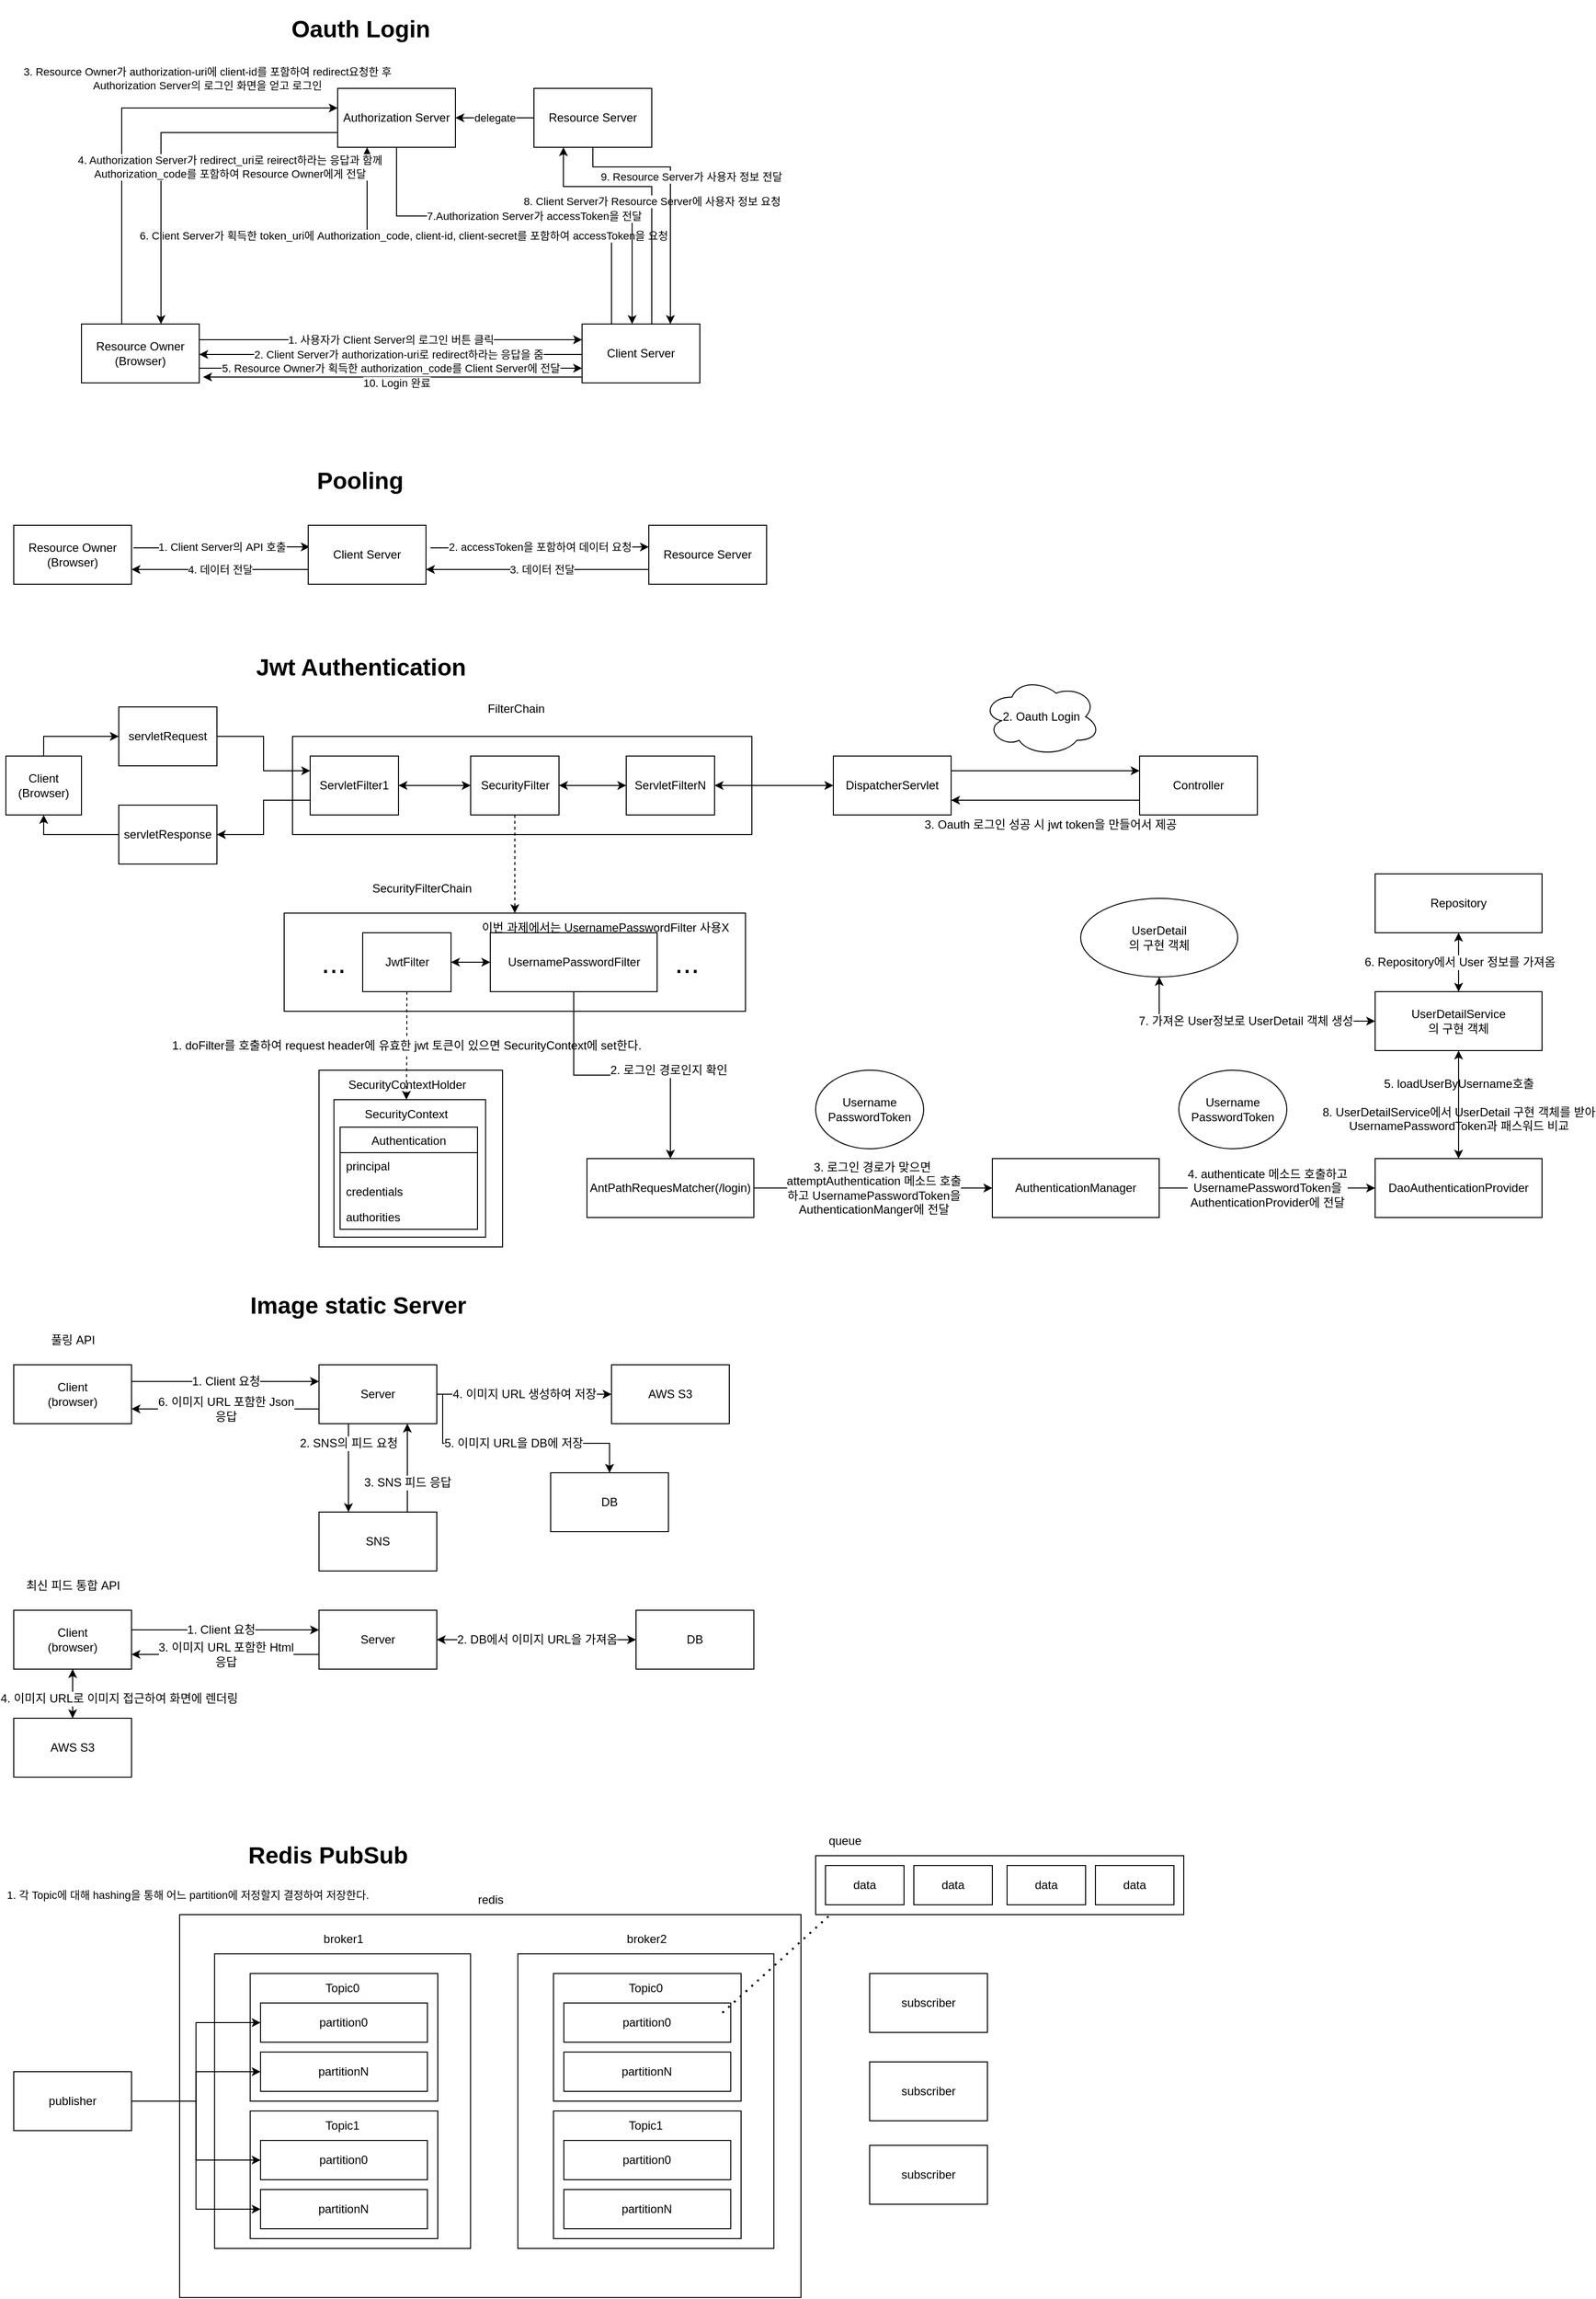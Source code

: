 <mxfile version="18.0.2" type="github">
  <diagram id="0olNeXQWjINQZvu6lN0X" name="Page-1">
    <mxGraphModel dx="2249" dy="794" grid="1" gridSize="10" guides="1" tooltips="1" connect="1" arrows="1" fold="1" page="1" pageScale="1" pageWidth="827" pageHeight="1169" math="0" shadow="0">
      <root>
        <mxCell id="0" />
        <mxCell id="1" parent="0" />
        <mxCell id="wriyt_EVrtWsCPArltfx-31" value="" style="rounded=0;whiteSpace=wrap;html=1;" vertex="1" parent="1">
          <mxGeometry x="-628" y="1970" width="633" height="390" as="geometry" />
        </mxCell>
        <mxCell id="wriyt_EVrtWsCPArltfx-5" value="" style="rounded=0;whiteSpace=wrap;html=1;" vertex="1" parent="1">
          <mxGeometry x="-592.38" y="2010" width="260.75" height="300" as="geometry" />
        </mxCell>
        <mxCell id="ssqs3UzeB_QH6sZrgzqs-131" style="edgeStyle=orthogonalEdgeStyle;rounded=0;orthogonalLoop=1;jettySize=auto;html=1;exitX=0;exitY=0.5;exitDx=0;exitDy=0;fontSize=12;" parent="1" source="ssqs3UzeB_QH6sZrgzqs-128" target="ssqs3UzeB_QH6sZrgzqs-124" edge="1">
          <mxGeometry relative="1" as="geometry" />
        </mxCell>
        <mxCell id="ssqs3UzeB_QH6sZrgzqs-11" value="" style="rounded=0;whiteSpace=wrap;html=1;" parent="1" vertex="1">
          <mxGeometry x="-521.5" y="950" width="470" height="100" as="geometry" />
        </mxCell>
        <mxCell id="ssqs3UzeB_QH6sZrgzqs-62" value="" style="rounded=0;whiteSpace=wrap;html=1;fontSize=12;" parent="1" vertex="1">
          <mxGeometry x="-486" y="1110" width="187" height="180" as="geometry" />
        </mxCell>
        <mxCell id="ssqs3UzeB_QH6sZrgzqs-24" value="" style="rounded=0;whiteSpace=wrap;html=1;" parent="1" vertex="1">
          <mxGeometry x="-513" y="770" width="468" height="100" as="geometry" />
        </mxCell>
        <mxCell id="ssqs3UzeB_QH6sZrgzqs-64" value="1. doFilter를 호출하여 request header에 유효한 jwt 토큰이 있으면 SecurityContext에 set한다." style="edgeStyle=orthogonalEdgeStyle;rounded=0;orthogonalLoop=1;jettySize=auto;html=1;dashed=1;fontSize=12;" parent="1" source="ssqs3UzeB_QH6sZrgzqs-7" target="ssqs3UzeB_QH6sZrgzqs-61" edge="1">
          <mxGeometry relative="1" as="geometry" />
        </mxCell>
        <mxCell id="josuYRWAuAv7qahsjw2j-20" value="2. Client Server가 authorization-uri로 redirect하라는 응답을 줌" style="edgeStyle=orthogonalEdgeStyle;rounded=0;orthogonalLoop=1;jettySize=auto;html=1;exitX=0;exitY=0.5;exitDx=0;exitDy=0;entryX=1;entryY=0.75;entryDx=0;entryDy=0;" parent="1" edge="1">
          <mxGeometry relative="1" as="geometry">
            <mxPoint x="-218" y="366" as="sourcePoint" />
            <mxPoint x="-608" y="381" as="targetPoint" />
            <Array as="points">
              <mxPoint x="-218" y="381" />
            </Array>
          </mxGeometry>
        </mxCell>
        <mxCell id="josuYRWAuAv7qahsjw2j-28" style="edgeStyle=orthogonalEdgeStyle;rounded=0;orthogonalLoop=1;jettySize=auto;html=1;exitX=0.25;exitY=0;exitDx=0;exitDy=0;entryX=0.25;entryY=1;entryDx=0;entryDy=0;" parent="1" source="josuYRWAuAv7qahsjw2j-13" target="josuYRWAuAv7qahsjw2j-21" edge="1">
          <mxGeometry relative="1" as="geometry" />
        </mxCell>
        <mxCell id="josuYRWAuAv7qahsjw2j-31" value="6. Client Server가 획득한 token_uri에 Authorization_code, client-id, client-secret를 포함하여 accessToken을 요청" style="edgeLabel;html=1;align=center;verticalAlign=middle;resizable=0;points=[];" parent="josuYRWAuAv7qahsjw2j-28" vertex="1" connectable="0">
          <mxGeometry x="0.408" relative="1" as="geometry">
            <mxPoint as="offset" />
          </mxGeometry>
        </mxCell>
        <mxCell id="josuYRWAuAv7qahsjw2j-32" value="8. Client Server가 Resource Server에 사용자 정보 요청" style="edgeStyle=orthogonalEdgeStyle;rounded=0;orthogonalLoop=1;jettySize=auto;html=1;exitX=0.75;exitY=0;exitDx=0;exitDy=0;entryX=0.25;entryY=1;entryDx=0;entryDy=0;" parent="1" source="josuYRWAuAv7qahsjw2j-13" target="josuYRWAuAv7qahsjw2j-27" edge="1">
          <mxGeometry relative="1" as="geometry">
            <Array as="points">
              <mxPoint x="-147" y="350" />
              <mxPoint x="-147" y="210" />
              <mxPoint x="-237" y="210" />
            </Array>
          </mxGeometry>
        </mxCell>
        <mxCell id="josuYRWAuAv7qahsjw2j-34" value="10. Login 완료" style="edgeStyle=orthogonalEdgeStyle;rounded=0;orthogonalLoop=1;jettySize=auto;html=1;exitX=0;exitY=1;exitDx=0;exitDy=0;entryX=1.033;entryY=0.9;entryDx=0;entryDy=0;entryPerimeter=0;" parent="1" source="josuYRWAuAv7qahsjw2j-13" target="josuYRWAuAv7qahsjw2j-14" edge="1">
          <mxGeometry x="-0.005" y="6" relative="1" as="geometry">
            <Array as="points">
              <mxPoint x="-218" y="404" />
            </Array>
            <mxPoint as="offset" />
          </mxGeometry>
        </mxCell>
        <mxCell id="josuYRWAuAv7qahsjw2j-13" value="Client Server" style="rounded=0;whiteSpace=wrap;html=1;" parent="1" vertex="1">
          <mxGeometry x="-218" y="350" width="120" height="60" as="geometry" />
        </mxCell>
        <mxCell id="josuYRWAuAv7qahsjw2j-17" value="1. 사용자가 Client Server의 로그인 버튼 클릭" style="edgeStyle=orthogonalEdgeStyle;rounded=0;orthogonalLoop=1;jettySize=auto;html=1;exitX=1;exitY=0.5;exitDx=0;exitDy=0;" parent="1" edge="1">
          <mxGeometry relative="1" as="geometry">
            <mxPoint x="-608" y="366" as="sourcePoint" />
            <mxPoint x="-218" y="366" as="targetPoint" />
          </mxGeometry>
        </mxCell>
        <mxCell id="josuYRWAuAv7qahsjw2j-23" value="3. Resource Owner가 authorization-uri에 client-id를 포함하여 redirect요청한 후&lt;br&gt;Authorization Server의 로그인 화면을 얻고 로그인" style="edgeStyle=orthogonalEdgeStyle;rounded=0;orthogonalLoop=1;jettySize=auto;html=1;exitX=0.5;exitY=0;exitDx=0;exitDy=0;" parent="1" source="josuYRWAuAv7qahsjw2j-14" edge="1">
          <mxGeometry x="0.42" y="30" relative="1" as="geometry">
            <mxPoint x="-467" y="130" as="targetPoint" />
            <Array as="points">
              <mxPoint x="-687" y="350" />
              <mxPoint x="-687" y="130" />
            </Array>
            <mxPoint as="offset" />
          </mxGeometry>
        </mxCell>
        <mxCell id="josuYRWAuAv7qahsjw2j-26" value="5. Resource Owner가 획득한 authorization_code를 Client Server에 전달" style="edgeStyle=orthogonalEdgeStyle;rounded=0;orthogonalLoop=1;jettySize=auto;html=1;exitX=1;exitY=0.75;exitDx=0;exitDy=0;entryX=0;entryY=0.75;entryDx=0;entryDy=0;" parent="1" source="josuYRWAuAv7qahsjw2j-14" target="josuYRWAuAv7qahsjw2j-13" edge="1">
          <mxGeometry relative="1" as="geometry" />
        </mxCell>
        <mxCell id="josuYRWAuAv7qahsjw2j-14" value="Resource Owner&lt;br&gt;(Browser)" style="rounded=0;whiteSpace=wrap;html=1;" parent="1" vertex="1">
          <mxGeometry x="-728" y="350" width="120" height="60" as="geometry" />
        </mxCell>
        <mxCell id="josuYRWAuAv7qahsjw2j-24" value="4. Authorization Server가 redirect_uri로 reirect하라는 응답과 함께&lt;br&gt;Authorization_code를 포함하여 Resource Owner에게 전달" style="edgeStyle=orthogonalEdgeStyle;rounded=0;orthogonalLoop=1;jettySize=auto;html=1;exitX=0;exitY=0.75;exitDx=0;exitDy=0;" parent="1" source="josuYRWAuAv7qahsjw2j-21" target="josuYRWAuAv7qahsjw2j-14" edge="1">
          <mxGeometry x="-0.413" y="35" relative="1" as="geometry">
            <Array as="points">
              <mxPoint x="-647" y="155" />
            </Array>
            <mxPoint as="offset" />
          </mxGeometry>
        </mxCell>
        <mxCell id="josuYRWAuAv7qahsjw2j-30" value="7.Authorization Server가 accessToken을 전달" style="edgeStyle=orthogonalEdgeStyle;rounded=0;orthogonalLoop=1;jettySize=auto;html=1;exitX=0.5;exitY=1;exitDx=0;exitDy=0;" parent="1" source="josuYRWAuAv7qahsjw2j-21" target="josuYRWAuAv7qahsjw2j-13" edge="1">
          <mxGeometry relative="1" as="geometry">
            <Array as="points">
              <mxPoint x="-407" y="240" />
              <mxPoint x="-167" y="240" />
            </Array>
          </mxGeometry>
        </mxCell>
        <mxCell id="josuYRWAuAv7qahsjw2j-21" value="Authorization Server" style="rounded=0;whiteSpace=wrap;html=1;" parent="1" vertex="1">
          <mxGeometry x="-467" y="110" width="120" height="60" as="geometry" />
        </mxCell>
        <mxCell id="josuYRWAuAv7qahsjw2j-33" value="9. Resource Server가 사용자 정보 전달" style="edgeStyle=orthogonalEdgeStyle;rounded=0;orthogonalLoop=1;jettySize=auto;html=1;exitX=0.5;exitY=1;exitDx=0;exitDy=0;entryX=0.75;entryY=0;entryDx=0;entryDy=0;" parent="1" source="josuYRWAuAv7qahsjw2j-27" target="josuYRWAuAv7qahsjw2j-13" edge="1">
          <mxGeometry x="-0.158" y="21" relative="1" as="geometry">
            <Array as="points">
              <mxPoint x="-207" y="190" />
              <mxPoint x="-128" y="190" />
            </Array>
            <mxPoint as="offset" />
          </mxGeometry>
        </mxCell>
        <mxCell id="ssqs3UzeB_QH6sZrgzqs-1" value="delegate" style="edgeStyle=orthogonalEdgeStyle;rounded=0;orthogonalLoop=1;jettySize=auto;html=1;exitX=0;exitY=0.5;exitDx=0;exitDy=0;entryX=1;entryY=0.5;entryDx=0;entryDy=0;" parent="1" source="josuYRWAuAv7qahsjw2j-27" target="josuYRWAuAv7qahsjw2j-21" edge="1">
          <mxGeometry relative="1" as="geometry" />
        </mxCell>
        <mxCell id="josuYRWAuAv7qahsjw2j-27" value="Resource Server" style="rounded=0;whiteSpace=wrap;html=1;" parent="1" vertex="1">
          <mxGeometry x="-267" y="110" width="120" height="60" as="geometry" />
        </mxCell>
        <mxCell id="josuYRWAuAv7qahsjw2j-35" value="&lt;h1&gt;Oauth Login&lt;/h1&gt;" style="text;html=1;strokeColor=none;fillColor=none;spacing=5;spacingTop=-20;whiteSpace=wrap;overflow=hidden;rounded=0;" parent="1" vertex="1">
          <mxGeometry x="-519" y="30" width="151" height="40" as="geometry" />
        </mxCell>
        <mxCell id="josuYRWAuAv7qahsjw2j-39" value="1. Client Server의 API 호출" style="edgeStyle=orthogonalEdgeStyle;rounded=0;orthogonalLoop=1;jettySize=auto;html=1;exitX=1.017;exitY=0.383;exitDx=0;exitDy=0;exitPerimeter=0;entryX=0.013;entryY=0.367;entryDx=0;entryDy=0;entryPerimeter=0;" parent="1" source="josuYRWAuAv7qahsjw2j-36" target="josuYRWAuAv7qahsjw2j-37" edge="1">
          <mxGeometry relative="1" as="geometry">
            <mxPoint x="-677.5" y="578" as="sourcePoint" />
            <mxPoint x="-503.5" y="578" as="targetPoint" />
          </mxGeometry>
        </mxCell>
        <mxCell id="josuYRWAuAv7qahsjw2j-36" value="Resource Owner&lt;br&gt;(Browser)" style="rounded=0;whiteSpace=wrap;html=1;" parent="1" vertex="1">
          <mxGeometry x="-797" y="555" width="120" height="60" as="geometry" />
        </mxCell>
        <mxCell id="josuYRWAuAv7qahsjw2j-40" value="2. accessToken을 포함하여 데이터 요청" style="edgeStyle=orthogonalEdgeStyle;rounded=0;orthogonalLoop=1;jettySize=auto;html=1;exitX=1.038;exitY=0.383;exitDx=0;exitDy=0;exitPerimeter=0;" parent="1" source="josuYRWAuAv7qahsjw2j-37" edge="1">
          <mxGeometry relative="1" as="geometry">
            <mxPoint x="-443" y="577" as="sourcePoint" />
            <mxPoint x="-150" y="577" as="targetPoint" />
          </mxGeometry>
        </mxCell>
        <mxCell id="josuYRWAuAv7qahsjw2j-44" value="4. 데이터 전달" style="edgeStyle=orthogonalEdgeStyle;rounded=0;orthogonalLoop=1;jettySize=auto;html=1;exitX=0;exitY=0.75;exitDx=0;exitDy=0;entryX=1;entryY=0.75;entryDx=0;entryDy=0;" parent="1" source="josuYRWAuAv7qahsjw2j-37" edge="1">
          <mxGeometry relative="1" as="geometry">
            <mxPoint x="-503" y="600" as="sourcePoint" />
            <mxPoint x="-677" y="600" as="targetPoint" />
          </mxGeometry>
        </mxCell>
        <mxCell id="josuYRWAuAv7qahsjw2j-37" value="Client Server" style="rounded=0;whiteSpace=wrap;html=1;" parent="1" vertex="1">
          <mxGeometry x="-497" y="555" width="120" height="60" as="geometry" />
        </mxCell>
        <mxCell id="josuYRWAuAv7qahsjw2j-43" value="3. 데이터 전달" style="edgeStyle=orthogonalEdgeStyle;rounded=0;orthogonalLoop=1;jettySize=auto;html=1;exitX=0;exitY=0.75;exitDx=0;exitDy=0;entryX=1;entryY=0.75;entryDx=0;entryDy=0;" parent="1" target="josuYRWAuAv7qahsjw2j-37" edge="1">
          <mxGeometry relative="1" as="geometry">
            <mxPoint x="-150" y="592" as="sourcePoint" />
            <mxPoint x="-443" y="592" as="targetPoint" />
            <Array as="points">
              <mxPoint x="-150" y="600" />
            </Array>
          </mxGeometry>
        </mxCell>
        <mxCell id="josuYRWAuAv7qahsjw2j-38" value="Resource Server" style="rounded=0;whiteSpace=wrap;html=1;" parent="1" vertex="1">
          <mxGeometry x="-150" y="555" width="120" height="60" as="geometry" />
        </mxCell>
        <mxCell id="josuYRWAuAv7qahsjw2j-41" value="&lt;h1&gt;Pooling&lt;/h1&gt;" style="text;html=1;strokeColor=none;fillColor=none;spacing=5;spacingTop=-20;whiteSpace=wrap;overflow=hidden;rounded=0;" parent="1" vertex="1">
          <mxGeometry x="-493" y="490" width="99" height="40" as="geometry" />
        </mxCell>
        <mxCell id="ssqs3UzeB_QH6sZrgzqs-32" style="edgeStyle=orthogonalEdgeStyle;rounded=0;orthogonalLoop=1;jettySize=auto;html=1;exitX=1;exitY=0.5;exitDx=0;exitDy=0;fontSize=12;entryX=0;entryY=0.25;entryDx=0;entryDy=0;" parent="1" source="ssqs3UzeB_QH6sZrgzqs-6" target="ssqs3UzeB_QH6sZrgzqs-27" edge="1">
          <mxGeometry relative="1" as="geometry" />
        </mxCell>
        <mxCell id="ssqs3UzeB_QH6sZrgzqs-6" value="servletRequest" style="rounded=0;whiteSpace=wrap;html=1;" parent="1" vertex="1">
          <mxGeometry x="-690" y="740" width="100" height="60" as="geometry" />
        </mxCell>
        <mxCell id="ssqs3UzeB_QH6sZrgzqs-10" style="edgeStyle=orthogonalEdgeStyle;rounded=0;orthogonalLoop=1;jettySize=auto;html=1;exitX=1;exitY=0.5;exitDx=0;exitDy=0;" parent="1" source="ssqs3UzeB_QH6sZrgzqs-7" edge="1">
          <mxGeometry relative="1" as="geometry">
            <mxPoint x="-311.5" y="1000" as="targetPoint" />
          </mxGeometry>
        </mxCell>
        <mxCell id="ssqs3UzeB_QH6sZrgzqs-7" value="JwtFilter" style="rounded=0;whiteSpace=wrap;html=1;" parent="1" vertex="1">
          <mxGeometry x="-441.5" y="970" width="90" height="60" as="geometry" />
        </mxCell>
        <mxCell id="ssqs3UzeB_QH6sZrgzqs-8" value="&lt;h1&gt;Jwt Authentication&lt;/h1&gt;" style="text;html=1;strokeColor=none;fillColor=none;spacing=5;spacingTop=-20;whiteSpace=wrap;overflow=hidden;rounded=0;" parent="1" vertex="1">
          <mxGeometry x="-555.25" y="680" width="223.5" height="40" as="geometry" />
        </mxCell>
        <mxCell id="ssqs3UzeB_QH6sZrgzqs-21" style="edgeStyle=orthogonalEdgeStyle;rounded=0;orthogonalLoop=1;jettySize=auto;html=1;exitX=0;exitY=0.5;exitDx=0;exitDy=0;entryX=1;entryY=0.5;entryDx=0;entryDy=0;fontSize=30;" parent="1" source="ssqs3UzeB_QH6sZrgzqs-9" target="ssqs3UzeB_QH6sZrgzqs-7" edge="1">
          <mxGeometry relative="1" as="geometry" />
        </mxCell>
        <mxCell id="ssqs3UzeB_QH6sZrgzqs-83" value="2. 로그인 경로인지 확인" style="edgeStyle=orthogonalEdgeStyle;rounded=0;orthogonalLoop=1;jettySize=auto;html=1;exitX=0.5;exitY=1;exitDx=0;exitDy=0;entryX=0.5;entryY=0;entryDx=0;entryDy=0;fontSize=12;" parent="1" source="ssqs3UzeB_QH6sZrgzqs-9" target="ssqs3UzeB_QH6sZrgzqs-82" edge="1">
          <mxGeometry x="0.352" y="5" relative="1" as="geometry">
            <mxPoint as="offset" />
          </mxGeometry>
        </mxCell>
        <mxCell id="ssqs3UzeB_QH6sZrgzqs-9" value="UsernamePasswordFilter" style="rounded=0;whiteSpace=wrap;html=1;" parent="1" vertex="1">
          <mxGeometry x="-311.5" y="970" width="170" height="60" as="geometry" />
        </mxCell>
        <mxCell id="ssqs3UzeB_QH6sZrgzqs-12" value="SecurityFilterChain" style="text;html=1;strokeColor=none;fillColor=none;align=center;verticalAlign=middle;whiteSpace=wrap;rounded=0;" parent="1" vertex="1">
          <mxGeometry x="-411.5" y="910" width="60" height="30" as="geometry" />
        </mxCell>
        <mxCell id="ssqs3UzeB_QH6sZrgzqs-13" value="&lt;font style=&quot;font-size: 30px;&quot;&gt;...&lt;/font&gt;" style="text;html=1;strokeColor=none;fillColor=none;align=center;verticalAlign=middle;whiteSpace=wrap;rounded=0;fontSize=30;" parent="1" vertex="1">
          <mxGeometry x="-141.5" y="985" width="60" height="30" as="geometry" />
        </mxCell>
        <mxCell id="ssqs3UzeB_QH6sZrgzqs-15" value="&lt;font style=&quot;font-size: 30px;&quot;&gt;...&lt;/font&gt;" style="text;html=1;strokeColor=none;fillColor=none;align=center;verticalAlign=middle;whiteSpace=wrap;rounded=0;fontSize=30;" parent="1" vertex="1">
          <mxGeometry x="-501.5" y="985" width="60" height="30" as="geometry" />
        </mxCell>
        <mxCell id="ssqs3UzeB_QH6sZrgzqs-23" value="&lt;span style=&quot;font-size: 12px;&quot;&gt;FilterChain&lt;/span&gt;" style="text;html=1;strokeColor=none;fillColor=none;align=center;verticalAlign=middle;whiteSpace=wrap;rounded=0;fontSize=30;" parent="1" vertex="1">
          <mxGeometry x="-315" y="720" width="60" height="30" as="geometry" />
        </mxCell>
        <mxCell id="ssqs3UzeB_QH6sZrgzqs-34" style="edgeStyle=orthogonalEdgeStyle;rounded=0;orthogonalLoop=1;jettySize=auto;html=1;exitX=1;exitY=0.5;exitDx=0;exitDy=0;entryX=0;entryY=0.5;entryDx=0;entryDy=0;fontSize=12;" parent="1" source="ssqs3UzeB_QH6sZrgzqs-27" target="ssqs3UzeB_QH6sZrgzqs-28" edge="1">
          <mxGeometry relative="1" as="geometry" />
        </mxCell>
        <mxCell id="ssqs3UzeB_QH6sZrgzqs-74" style="edgeStyle=orthogonalEdgeStyle;rounded=0;orthogonalLoop=1;jettySize=auto;html=1;exitX=0;exitY=0.75;exitDx=0;exitDy=0;fontSize=12;" parent="1" source="ssqs3UzeB_QH6sZrgzqs-27" target="ssqs3UzeB_QH6sZrgzqs-73" edge="1">
          <mxGeometry relative="1" as="geometry" />
        </mxCell>
        <mxCell id="ssqs3UzeB_QH6sZrgzqs-27" value="ServletFilter1" style="rounded=0;whiteSpace=wrap;html=1;" parent="1" vertex="1">
          <mxGeometry x="-495" y="790" width="90" height="60" as="geometry" />
        </mxCell>
        <mxCell id="ssqs3UzeB_QH6sZrgzqs-35" style="edgeStyle=orthogonalEdgeStyle;rounded=0;orthogonalLoop=1;jettySize=auto;html=1;exitX=0;exitY=0.5;exitDx=0;exitDy=0;entryX=1;entryY=0.5;entryDx=0;entryDy=0;fontSize=12;" parent="1" source="ssqs3UzeB_QH6sZrgzqs-28" target="ssqs3UzeB_QH6sZrgzqs-27" edge="1">
          <mxGeometry relative="1" as="geometry" />
        </mxCell>
        <mxCell id="ssqs3UzeB_QH6sZrgzqs-36" style="edgeStyle=orthogonalEdgeStyle;rounded=0;orthogonalLoop=1;jettySize=auto;html=1;exitX=1;exitY=0.5;exitDx=0;exitDy=0;fontSize=12;" parent="1" source="ssqs3UzeB_QH6sZrgzqs-28" target="ssqs3UzeB_QH6sZrgzqs-29" edge="1">
          <mxGeometry relative="1" as="geometry" />
        </mxCell>
        <mxCell id="ssqs3UzeB_QH6sZrgzqs-42" style="edgeStyle=orthogonalEdgeStyle;rounded=0;orthogonalLoop=1;jettySize=auto;html=1;exitX=0.5;exitY=1;exitDx=0;exitDy=0;fontSize=12;dashed=1;" parent="1" source="ssqs3UzeB_QH6sZrgzqs-28" target="ssqs3UzeB_QH6sZrgzqs-11" edge="1">
          <mxGeometry relative="1" as="geometry" />
        </mxCell>
        <mxCell id="ssqs3UzeB_QH6sZrgzqs-28" value="SecurityFilter" style="rounded=0;whiteSpace=wrap;html=1;" parent="1" vertex="1">
          <mxGeometry x="-331.5" y="790" width="90" height="60" as="geometry" />
        </mxCell>
        <mxCell id="ssqs3UzeB_QH6sZrgzqs-37" style="edgeStyle=orthogonalEdgeStyle;rounded=0;orthogonalLoop=1;jettySize=auto;html=1;exitX=0;exitY=0.5;exitDx=0;exitDy=0;entryX=1;entryY=0.5;entryDx=0;entryDy=0;fontSize=12;" parent="1" source="ssqs3UzeB_QH6sZrgzqs-29" target="ssqs3UzeB_QH6sZrgzqs-28" edge="1">
          <mxGeometry relative="1" as="geometry" />
        </mxCell>
        <mxCell id="ssqs3UzeB_QH6sZrgzqs-47" style="edgeStyle=orthogonalEdgeStyle;rounded=0;orthogonalLoop=1;jettySize=auto;html=1;exitX=1;exitY=0.5;exitDx=0;exitDy=0;entryX=0;entryY=0.5;entryDx=0;entryDy=0;fontSize=12;" parent="1" source="ssqs3UzeB_QH6sZrgzqs-29" target="ssqs3UzeB_QH6sZrgzqs-44" edge="1">
          <mxGeometry relative="1" as="geometry" />
        </mxCell>
        <mxCell id="ssqs3UzeB_QH6sZrgzqs-29" value="ServletFilterN" style="rounded=0;whiteSpace=wrap;html=1;" parent="1" vertex="1">
          <mxGeometry x="-173" y="790" width="90" height="60" as="geometry" />
        </mxCell>
        <mxCell id="ssqs3UzeB_QH6sZrgzqs-48" style="edgeStyle=orthogonalEdgeStyle;rounded=0;orthogonalLoop=1;jettySize=auto;html=1;exitX=0;exitY=0.5;exitDx=0;exitDy=0;entryX=1;entryY=0.5;entryDx=0;entryDy=0;fontSize=12;" parent="1" source="ssqs3UzeB_QH6sZrgzqs-44" target="ssqs3UzeB_QH6sZrgzqs-29" edge="1">
          <mxGeometry relative="1" as="geometry" />
        </mxCell>
        <mxCell id="ssqs3UzeB_QH6sZrgzqs-65" style="edgeStyle=orthogonalEdgeStyle;rounded=0;orthogonalLoop=1;jettySize=auto;html=1;exitX=1;exitY=0.5;exitDx=0;exitDy=0;entryX=1;entryY=0.5;entryDx=0;entryDy=0;dashed=1;fontSize=12;" parent="1" source="ssqs3UzeB_QH6sZrgzqs-44" target="ssqs3UzeB_QH6sZrgzqs-44" edge="1">
          <mxGeometry relative="1" as="geometry" />
        </mxCell>
        <mxCell id="ssqs3UzeB_QH6sZrgzqs-69" style="edgeStyle=orthogonalEdgeStyle;rounded=0;orthogonalLoop=1;jettySize=auto;html=1;exitX=1;exitY=0.25;exitDx=0;exitDy=0;entryX=0;entryY=0.25;entryDx=0;entryDy=0;fontSize=12;" parent="1" source="ssqs3UzeB_QH6sZrgzqs-44" target="ssqs3UzeB_QH6sZrgzqs-49" edge="1">
          <mxGeometry relative="1" as="geometry" />
        </mxCell>
        <mxCell id="ssqs3UzeB_QH6sZrgzqs-44" value="DispatcherServlet" style="rounded=0;whiteSpace=wrap;html=1;fontSize=12;" parent="1" vertex="1">
          <mxGeometry x="38" y="790" width="120" height="60" as="geometry" />
        </mxCell>
        <mxCell id="ssqs3UzeB_QH6sZrgzqs-70" value="3. Oauth 로그인 성공 시 jwt token을 만들어서 제공" style="edgeStyle=orthogonalEdgeStyle;rounded=0;orthogonalLoop=1;jettySize=auto;html=1;exitX=0;exitY=0.75;exitDx=0;exitDy=0;entryX=1;entryY=0.75;entryDx=0;entryDy=0;fontSize=12;" parent="1" source="ssqs3UzeB_QH6sZrgzqs-49" target="ssqs3UzeB_QH6sZrgzqs-44" edge="1">
          <mxGeometry x="-0.05" y="25" relative="1" as="geometry">
            <mxPoint as="offset" />
          </mxGeometry>
        </mxCell>
        <mxCell id="ssqs3UzeB_QH6sZrgzqs-49" value="Controller" style="rounded=0;whiteSpace=wrap;html=1;fontSize=12;" parent="1" vertex="1">
          <mxGeometry x="350" y="790" width="120" height="60" as="geometry" />
        </mxCell>
        <mxCell id="ssqs3UzeB_QH6sZrgzqs-50" value="" style="rounded=0;whiteSpace=wrap;html=1;fontSize=12;" parent="1" vertex="1">
          <mxGeometry x="-470.75" y="1140" width="154.5" height="140" as="geometry" />
        </mxCell>
        <mxCell id="ssqs3UzeB_QH6sZrgzqs-56" value="Authentication" style="swimlane;fontStyle=0;childLayout=stackLayout;horizontal=1;startSize=26;fillColor=none;horizontalStack=0;resizeParent=1;resizeParentMax=0;resizeLast=0;collapsible=1;marginBottom=0;fontSize=12;" parent="1" vertex="1">
          <mxGeometry x="-464.5" y="1168" width="140" height="104" as="geometry" />
        </mxCell>
        <mxCell id="ssqs3UzeB_QH6sZrgzqs-57" value="principal" style="text;strokeColor=none;fillColor=none;align=left;verticalAlign=top;spacingLeft=4;spacingRight=4;overflow=hidden;rotatable=0;points=[[0,0.5],[1,0.5]];portConstraint=eastwest;fontSize=12;" parent="ssqs3UzeB_QH6sZrgzqs-56" vertex="1">
          <mxGeometry y="26" width="140" height="26" as="geometry" />
        </mxCell>
        <mxCell id="ssqs3UzeB_QH6sZrgzqs-58" value="credentials" style="text;strokeColor=none;fillColor=none;align=left;verticalAlign=top;spacingLeft=4;spacingRight=4;overflow=hidden;rotatable=0;points=[[0,0.5],[1,0.5]];portConstraint=eastwest;fontSize=12;" parent="ssqs3UzeB_QH6sZrgzqs-56" vertex="1">
          <mxGeometry y="52" width="140" height="26" as="geometry" />
        </mxCell>
        <mxCell id="ssqs3UzeB_QH6sZrgzqs-59" value="authorities" style="text;strokeColor=none;fillColor=none;align=left;verticalAlign=top;spacingLeft=4;spacingRight=4;overflow=hidden;rotatable=0;points=[[0,0.5],[1,0.5]];portConstraint=eastwest;fontSize=12;" parent="ssqs3UzeB_QH6sZrgzqs-56" vertex="1">
          <mxGeometry y="78" width="140" height="26" as="geometry" />
        </mxCell>
        <mxCell id="ssqs3UzeB_QH6sZrgzqs-61" value="SecurityContext" style="text;html=1;strokeColor=none;fillColor=none;align=center;verticalAlign=middle;whiteSpace=wrap;rounded=0;fontSize=12;" parent="1" vertex="1">
          <mxGeometry x="-427" y="1140" width="60" height="30" as="geometry" />
        </mxCell>
        <mxCell id="ssqs3UzeB_QH6sZrgzqs-63" value="SecurityContextHolder" style="text;html=1;strokeColor=none;fillColor=none;align=center;verticalAlign=middle;whiteSpace=wrap;rounded=0;fontSize=12;" parent="1" vertex="1">
          <mxGeometry x="-426" y="1110" width="60" height="30" as="geometry" />
        </mxCell>
        <mxCell id="ssqs3UzeB_QH6sZrgzqs-75" style="edgeStyle=orthogonalEdgeStyle;rounded=0;orthogonalLoop=1;jettySize=auto;html=1;exitX=0.5;exitY=0;exitDx=0;exitDy=0;entryX=0;entryY=0.5;entryDx=0;entryDy=0;fontSize=12;" parent="1" source="ssqs3UzeB_QH6sZrgzqs-72" target="ssqs3UzeB_QH6sZrgzqs-6" edge="1">
          <mxGeometry relative="1" as="geometry" />
        </mxCell>
        <mxCell id="ssqs3UzeB_QH6sZrgzqs-72" value="Client&lt;br&gt;(Browser)" style="rounded=0;whiteSpace=wrap;html=1;" parent="1" vertex="1">
          <mxGeometry x="-805" y="790" width="77" height="60" as="geometry" />
        </mxCell>
        <mxCell id="ssqs3UzeB_QH6sZrgzqs-76" style="edgeStyle=orthogonalEdgeStyle;rounded=0;orthogonalLoop=1;jettySize=auto;html=1;exitX=0;exitY=0.5;exitDx=0;exitDy=0;entryX=0.5;entryY=1;entryDx=0;entryDy=0;fontSize=12;" parent="1" source="ssqs3UzeB_QH6sZrgzqs-73" target="ssqs3UzeB_QH6sZrgzqs-72" edge="1">
          <mxGeometry relative="1" as="geometry" />
        </mxCell>
        <mxCell id="ssqs3UzeB_QH6sZrgzqs-73" value="servletResponse" style="rounded=0;whiteSpace=wrap;html=1;" parent="1" vertex="1">
          <mxGeometry x="-690" y="840" width="100" height="60" as="geometry" />
        </mxCell>
        <mxCell id="ssqs3UzeB_QH6sZrgzqs-77" value="2. Oauth Login" style="ellipse;shape=cloud;whiteSpace=wrap;html=1;fontSize=12;" parent="1" vertex="1">
          <mxGeometry x="190" y="710" width="120" height="80" as="geometry" />
        </mxCell>
        <mxCell id="ssqs3UzeB_QH6sZrgzqs-86" value="4. authenticate 메소드 호출하고&lt;br&gt;UsernamePasswordToken을&lt;br&gt;AuthenticationProvider에 전달" style="edgeStyle=orthogonalEdgeStyle;rounded=0;orthogonalLoop=1;jettySize=auto;html=1;exitX=1;exitY=0.5;exitDx=0;exitDy=0;fontSize=12;" parent="1" source="ssqs3UzeB_QH6sZrgzqs-78" target="ssqs3UzeB_QH6sZrgzqs-79" edge="1">
          <mxGeometry relative="1" as="geometry" />
        </mxCell>
        <mxCell id="ssqs3UzeB_QH6sZrgzqs-78" value="AuthenticationManager" style="rounded=0;whiteSpace=wrap;html=1;" parent="1" vertex="1">
          <mxGeometry x="200" y="1200" width="170" height="60" as="geometry" />
        </mxCell>
        <mxCell id="ssqs3UzeB_QH6sZrgzqs-89" value="5. loadUserByUsername호출&lt;br&gt;&lt;br&gt;8. UserDetailService에서 UserDetail 구현 객체를 받아&lt;br&gt;UsernamePasswordToken과 패스워드 비교" style="edgeStyle=orthogonalEdgeStyle;rounded=0;orthogonalLoop=1;jettySize=auto;html=1;exitX=0.5;exitY=0;exitDx=0;exitDy=0;fontSize=12;" parent="1" source="ssqs3UzeB_QH6sZrgzqs-79" target="ssqs3UzeB_QH6sZrgzqs-80" edge="1">
          <mxGeometry relative="1" as="geometry" />
        </mxCell>
        <mxCell id="ssqs3UzeB_QH6sZrgzqs-79" value="DaoAuthenticationProvider" style="rounded=0;whiteSpace=wrap;html=1;" parent="1" vertex="1">
          <mxGeometry x="590" y="1200" width="170" height="60" as="geometry" />
        </mxCell>
        <mxCell id="ssqs3UzeB_QH6sZrgzqs-90" style="edgeStyle=orthogonalEdgeStyle;rounded=0;orthogonalLoop=1;jettySize=auto;html=1;exitX=0.5;exitY=0;exitDx=0;exitDy=0;entryX=0.5;entryY=1;entryDx=0;entryDy=0;fontSize=12;" parent="1" source="ssqs3UzeB_QH6sZrgzqs-80" target="ssqs3UzeB_QH6sZrgzqs-81" edge="1">
          <mxGeometry relative="1" as="geometry" />
        </mxCell>
        <mxCell id="ssqs3UzeB_QH6sZrgzqs-100" style="edgeStyle=orthogonalEdgeStyle;rounded=0;orthogonalLoop=1;jettySize=auto;html=1;exitX=0.5;exitY=1;exitDx=0;exitDy=0;fontSize=12;" parent="1" source="ssqs3UzeB_QH6sZrgzqs-80" target="ssqs3UzeB_QH6sZrgzqs-79" edge="1">
          <mxGeometry relative="1" as="geometry" />
        </mxCell>
        <mxCell id="ssqs3UzeB_QH6sZrgzqs-101" style="edgeStyle=orthogonalEdgeStyle;rounded=0;orthogonalLoop=1;jettySize=auto;html=1;exitX=0;exitY=0.5;exitDx=0;exitDy=0;entryX=0.5;entryY=1;entryDx=0;entryDy=0;fontSize=12;" parent="1" source="ssqs3UzeB_QH6sZrgzqs-80" target="ssqs3UzeB_QH6sZrgzqs-99" edge="1">
          <mxGeometry relative="1" as="geometry" />
        </mxCell>
        <mxCell id="ssqs3UzeB_QH6sZrgzqs-80" value="UserDetailService&lt;br&gt;의 구현 객체" style="rounded=0;whiteSpace=wrap;html=1;" parent="1" vertex="1">
          <mxGeometry x="590" y="1030" width="170" height="60" as="geometry" />
        </mxCell>
        <mxCell id="ssqs3UzeB_QH6sZrgzqs-91" value="6. Repository에서 User 정보를 가져옴" style="edgeStyle=orthogonalEdgeStyle;rounded=0;orthogonalLoop=1;jettySize=auto;html=1;exitX=0.5;exitY=1;exitDx=0;exitDy=0;fontSize=12;" parent="1" source="ssqs3UzeB_QH6sZrgzqs-81" edge="1">
          <mxGeometry relative="1" as="geometry">
            <mxPoint x="675" y="1030" as="targetPoint" />
          </mxGeometry>
        </mxCell>
        <mxCell id="ssqs3UzeB_QH6sZrgzqs-81" value="Repository" style="rounded=0;whiteSpace=wrap;html=1;" parent="1" vertex="1">
          <mxGeometry x="590" y="910" width="170" height="60" as="geometry" />
        </mxCell>
        <mxCell id="ssqs3UzeB_QH6sZrgzqs-85" value="3. 로그인 경로가 맞으면&amp;nbsp; &lt;br&gt;attemptAuthentication 메소드 호출&lt;br&gt;하고 UsernamePasswordToken을 &lt;br&gt;AuthenticationManger에 전달" style="edgeStyle=orthogonalEdgeStyle;rounded=0;orthogonalLoop=1;jettySize=auto;html=1;exitX=1;exitY=0.5;exitDx=0;exitDy=0;entryX=0;entryY=0.5;entryDx=0;entryDy=0;fontSize=12;" parent="1" source="ssqs3UzeB_QH6sZrgzqs-82" target="ssqs3UzeB_QH6sZrgzqs-78" edge="1">
          <mxGeometry relative="1" as="geometry" />
        </mxCell>
        <mxCell id="ssqs3UzeB_QH6sZrgzqs-82" value="AntPathRequesMatcher(/login)" style="rounded=0;whiteSpace=wrap;html=1;" parent="1" vertex="1">
          <mxGeometry x="-213" y="1200" width="170" height="60" as="geometry" />
        </mxCell>
        <mxCell id="ssqs3UzeB_QH6sZrgzqs-96" value="Username&lt;br&gt;PasswordToken" style="ellipse;whiteSpace=wrap;html=1;fontSize=12;" parent="1" vertex="1">
          <mxGeometry x="390" y="1110" width="110" height="80" as="geometry" />
        </mxCell>
        <mxCell id="ssqs3UzeB_QH6sZrgzqs-102" value="7. 가져온 User정보로 UserDetail 객체 생성" style="edgeStyle=orthogonalEdgeStyle;rounded=0;orthogonalLoop=1;jettySize=auto;html=1;exitX=0.5;exitY=1;exitDx=0;exitDy=0;entryX=0;entryY=0.5;entryDx=0;entryDy=0;fontSize=12;" parent="1" source="ssqs3UzeB_QH6sZrgzqs-99" target="ssqs3UzeB_QH6sZrgzqs-80" edge="1">
          <mxGeometry relative="1" as="geometry" />
        </mxCell>
        <mxCell id="ssqs3UzeB_QH6sZrgzqs-99" value="UserDetail&lt;br&gt;의 구현 객체" style="ellipse;whiteSpace=wrap;html=1;fontSize=12;" parent="1" vertex="1">
          <mxGeometry x="290" y="935" width="160" height="80" as="geometry" />
        </mxCell>
        <mxCell id="ssqs3UzeB_QH6sZrgzqs-103" value="이번 과제에서는 UsernamePasswordFilter 사용X" style="text;html=1;strokeColor=none;fillColor=none;align=center;verticalAlign=middle;whiteSpace=wrap;rounded=0;fontSize=12;" parent="1" vertex="1">
          <mxGeometry x="-331.5" y="950" width="274" height="30" as="geometry" />
        </mxCell>
        <mxCell id="ssqs3UzeB_QH6sZrgzqs-104" value="Username&lt;br&gt;PasswordToken" style="ellipse;whiteSpace=wrap;html=1;fontSize=12;" parent="1" vertex="1">
          <mxGeometry x="20" y="1110" width="110" height="80" as="geometry" />
        </mxCell>
        <mxCell id="ssqs3UzeB_QH6sZrgzqs-105" value="&lt;h1&gt;Image static Server&lt;/h1&gt;" style="text;html=1;strokeColor=none;fillColor=none;spacing=5;spacingTop=-20;whiteSpace=wrap;overflow=hidden;rounded=0;" parent="1" vertex="1">
          <mxGeometry x="-561.12" y="1330" width="235.25" height="40" as="geometry" />
        </mxCell>
        <mxCell id="ssqs3UzeB_QH6sZrgzqs-106" value="AWS S3" style="rounded=0;whiteSpace=wrap;html=1;fontSize=12;" parent="1" vertex="1">
          <mxGeometry x="-188" y="1410" width="120" height="60" as="geometry" />
        </mxCell>
        <mxCell id="ssqs3UzeB_QH6sZrgzqs-117" value="4. 이미지 URL 생성하여 저장" style="edgeStyle=orthogonalEdgeStyle;rounded=0;orthogonalLoop=1;jettySize=auto;html=1;exitX=1;exitY=0.5;exitDx=0;exitDy=0;fontSize=12;" parent="1" source="ssqs3UzeB_QH6sZrgzqs-107" target="ssqs3UzeB_QH6sZrgzqs-106" edge="1">
          <mxGeometry relative="1" as="geometry" />
        </mxCell>
        <mxCell id="ssqs3UzeB_QH6sZrgzqs-119" value="2. SNS의 피드 요청" style="edgeStyle=orthogonalEdgeStyle;rounded=0;orthogonalLoop=1;jettySize=auto;html=1;exitX=0.25;exitY=1;exitDx=0;exitDy=0;entryX=0.25;entryY=0;entryDx=0;entryDy=0;fontSize=12;" parent="1" source="ssqs3UzeB_QH6sZrgzqs-107" target="ssqs3UzeB_QH6sZrgzqs-118" edge="1">
          <mxGeometry x="-0.556" relative="1" as="geometry">
            <mxPoint as="offset" />
          </mxGeometry>
        </mxCell>
        <mxCell id="ssqs3UzeB_QH6sZrgzqs-122" value="5. 이미지 URL을 DB에 저장" style="edgeStyle=orthogonalEdgeStyle;rounded=0;orthogonalLoop=1;jettySize=auto;html=1;exitX=1;exitY=0.5;exitDx=0;exitDy=0;entryX=0.5;entryY=0;entryDx=0;entryDy=0;fontSize=12;" parent="1" source="ssqs3UzeB_QH6sZrgzqs-107" target="ssqs3UzeB_QH6sZrgzqs-113" edge="1">
          <mxGeometry relative="1" as="geometry">
            <Array as="points">
              <mxPoint x="-360" y="1440" />
              <mxPoint x="-360" y="1490" />
              <mxPoint x="-190" y="1490" />
            </Array>
          </mxGeometry>
        </mxCell>
        <mxCell id="ssqs3UzeB_QH6sZrgzqs-137" value="6. 이미지 URL 포함한 Json&lt;br&gt;응답" style="edgeStyle=orthogonalEdgeStyle;rounded=0;orthogonalLoop=1;jettySize=auto;html=1;exitX=0;exitY=0.75;exitDx=0;exitDy=0;entryX=1;entryY=0.75;entryDx=0;entryDy=0;fontSize=12;" parent="1" source="ssqs3UzeB_QH6sZrgzqs-107" target="ssqs3UzeB_QH6sZrgzqs-108" edge="1">
          <mxGeometry relative="1" as="geometry" />
        </mxCell>
        <mxCell id="ssqs3UzeB_QH6sZrgzqs-107" value="Server" style="rounded=0;whiteSpace=wrap;html=1;fontSize=12;" parent="1" vertex="1">
          <mxGeometry x="-486" y="1410" width="120" height="60" as="geometry" />
        </mxCell>
        <mxCell id="ssqs3UzeB_QH6sZrgzqs-116" value="1. Client 요청" style="edgeStyle=orthogonalEdgeStyle;rounded=0;orthogonalLoop=1;jettySize=auto;html=1;exitX=1;exitY=0.5;exitDx=0;exitDy=0;entryX=0;entryY=0.5;entryDx=0;entryDy=0;fontSize=12;" parent="1" edge="1">
          <mxGeometry relative="1" as="geometry">
            <mxPoint x="-677" y="1427" as="sourcePoint" />
            <mxPoint x="-486" y="1427" as="targetPoint" />
          </mxGeometry>
        </mxCell>
        <mxCell id="ssqs3UzeB_QH6sZrgzqs-108" value="Client&lt;br&gt;(browser)" style="rounded=0;whiteSpace=wrap;html=1;fontSize=12;" parent="1" vertex="1">
          <mxGeometry x="-797" y="1410" width="120" height="60" as="geometry" />
        </mxCell>
        <mxCell id="ssqs3UzeB_QH6sZrgzqs-113" value="DB" style="rounded=0;whiteSpace=wrap;html=1;fontSize=12;" parent="1" vertex="1">
          <mxGeometry x="-250" y="1520" width="120" height="60" as="geometry" />
        </mxCell>
        <mxCell id="ssqs3UzeB_QH6sZrgzqs-120" value="3. SNS 피드 응답" style="edgeStyle=orthogonalEdgeStyle;rounded=0;orthogonalLoop=1;jettySize=auto;html=1;exitX=0.75;exitY=0;exitDx=0;exitDy=0;entryX=0.75;entryY=1;entryDx=0;entryDy=0;fontSize=12;" parent="1" source="ssqs3UzeB_QH6sZrgzqs-118" target="ssqs3UzeB_QH6sZrgzqs-107" edge="1">
          <mxGeometry x="-0.333" relative="1" as="geometry">
            <mxPoint as="offset" />
          </mxGeometry>
        </mxCell>
        <mxCell id="ssqs3UzeB_QH6sZrgzqs-118" value="SNS" style="rounded=0;whiteSpace=wrap;html=1;fontSize=12;" parent="1" vertex="1">
          <mxGeometry x="-486" y="1560" width="120" height="60" as="geometry" />
        </mxCell>
        <mxCell id="ssqs3UzeB_QH6sZrgzqs-126" value="1. Client 요청" style="edgeStyle=orthogonalEdgeStyle;rounded=0;orthogonalLoop=1;jettySize=auto;html=1;exitX=1;exitY=0.5;exitDx=0;exitDy=0;fontSize=12;" parent="1" source="ssqs3UzeB_QH6sZrgzqs-123" target="ssqs3UzeB_QH6sZrgzqs-124" edge="1">
          <mxGeometry relative="1" as="geometry">
            <Array as="points">
              <mxPoint x="-677" y="1680" />
            </Array>
          </mxGeometry>
        </mxCell>
        <mxCell id="ssqs3UzeB_QH6sZrgzqs-133" style="edgeStyle=orthogonalEdgeStyle;rounded=0;orthogonalLoop=1;jettySize=auto;html=1;exitX=0.5;exitY=1;exitDx=0;exitDy=0;fontSize=12;" parent="1" source="ssqs3UzeB_QH6sZrgzqs-123" target="ssqs3UzeB_QH6sZrgzqs-125" edge="1">
          <mxGeometry relative="1" as="geometry" />
        </mxCell>
        <mxCell id="ssqs3UzeB_QH6sZrgzqs-123" value="Client&lt;br&gt;(browser)" style="rounded=0;whiteSpace=wrap;html=1;fontSize=12;" parent="1" vertex="1">
          <mxGeometry x="-797" y="1660" width="120" height="60" as="geometry" />
        </mxCell>
        <mxCell id="ssqs3UzeB_QH6sZrgzqs-129" value="2. DB에서 이미지 URL을 가져옴" style="edgeStyle=orthogonalEdgeStyle;rounded=0;orthogonalLoop=1;jettySize=auto;html=1;exitX=1;exitY=0.5;exitDx=0;exitDy=0;entryX=0;entryY=0.5;entryDx=0;entryDy=0;fontSize=12;" parent="1" source="ssqs3UzeB_QH6sZrgzqs-124" target="ssqs3UzeB_QH6sZrgzqs-128" edge="1">
          <mxGeometry relative="1" as="geometry" />
        </mxCell>
        <mxCell id="ssqs3UzeB_QH6sZrgzqs-132" value="3. 이미지 URL 포함한 Html &lt;br&gt;응답" style="edgeStyle=orthogonalEdgeStyle;rounded=0;orthogonalLoop=1;jettySize=auto;html=1;exitX=0;exitY=0.75;exitDx=0;exitDy=0;entryX=1;entryY=0.75;entryDx=0;entryDy=0;fontSize=12;" parent="1" source="ssqs3UzeB_QH6sZrgzqs-124" target="ssqs3UzeB_QH6sZrgzqs-123" edge="1">
          <mxGeometry relative="1" as="geometry" />
        </mxCell>
        <mxCell id="ssqs3UzeB_QH6sZrgzqs-124" value="Server" style="rounded=0;whiteSpace=wrap;html=1;fontSize=12;" parent="1" vertex="1">
          <mxGeometry x="-486" y="1660" width="120" height="60" as="geometry" />
        </mxCell>
        <mxCell id="ssqs3UzeB_QH6sZrgzqs-134" value="4. 이미지 URL로 이미지 접근하여 화면에 렌더링" style="edgeStyle=orthogonalEdgeStyle;rounded=0;orthogonalLoop=1;jettySize=auto;html=1;exitX=0.5;exitY=0;exitDx=0;exitDy=0;fontSize=12;" parent="1" source="ssqs3UzeB_QH6sZrgzqs-125" target="ssqs3UzeB_QH6sZrgzqs-123" edge="1">
          <mxGeometry x="-0.2" y="-47" relative="1" as="geometry">
            <mxPoint as="offset" />
          </mxGeometry>
        </mxCell>
        <mxCell id="ssqs3UzeB_QH6sZrgzqs-125" value="AWS S3" style="rounded=0;whiteSpace=wrap;html=1;fontSize=12;" parent="1" vertex="1">
          <mxGeometry x="-797" y="1770" width="120" height="60" as="geometry" />
        </mxCell>
        <mxCell id="ssqs3UzeB_QH6sZrgzqs-128" value="DB" style="rounded=0;whiteSpace=wrap;html=1;fontSize=12;" parent="1" vertex="1">
          <mxGeometry x="-163" y="1660" width="120" height="60" as="geometry" />
        </mxCell>
        <mxCell id="ssqs3UzeB_QH6sZrgzqs-135" value="풀링 API" style="text;html=1;strokeColor=none;fillColor=none;align=center;verticalAlign=middle;whiteSpace=wrap;rounded=0;fontSize=12;" parent="1" vertex="1">
          <mxGeometry x="-790.25" y="1370" width="106.5" height="30" as="geometry" />
        </mxCell>
        <mxCell id="ssqs3UzeB_QH6sZrgzqs-136" value="최신 피드 통합 API" style="text;html=1;strokeColor=none;fillColor=none;align=center;verticalAlign=middle;whiteSpace=wrap;rounded=0;fontSize=12;" parent="1" vertex="1">
          <mxGeometry x="-790.25" y="1620" width="106.5" height="30" as="geometry" />
        </mxCell>
        <mxCell id="ssqs3UzeB_QH6sZrgzqs-138" value="&lt;h1&gt;Redis PubSub&lt;/h1&gt;" style="text;html=1;strokeColor=none;fillColor=none;spacing=5;spacingTop=-20;whiteSpace=wrap;overflow=hidden;rounded=0;" parent="1" vertex="1">
          <mxGeometry x="-562.62" y="1890" width="235.25" height="40" as="geometry" />
        </mxCell>
        <mxCell id="wriyt_EVrtWsCPArltfx-1" value="" style="rounded=0;whiteSpace=wrap;html=1;" vertex="1" parent="1">
          <mxGeometry x="-556.12" y="2030" width="191.12" height="130" as="geometry" />
        </mxCell>
        <mxCell id="wriyt_EVrtWsCPArltfx-2" value="partition0" style="rounded=0;whiteSpace=wrap;html=1;" vertex="1" parent="1">
          <mxGeometry x="-545.56" y="2060" width="170" height="40" as="geometry" />
        </mxCell>
        <mxCell id="wriyt_EVrtWsCPArltfx-4" value="Topic0" style="text;html=1;strokeColor=none;fillColor=none;align=center;verticalAlign=middle;whiteSpace=wrap;rounded=0;" vertex="1" parent="1">
          <mxGeometry x="-492" y="2030" width="60" height="30" as="geometry" />
        </mxCell>
        <mxCell id="wriyt_EVrtWsCPArltfx-6" value="partitionN" style="rounded=0;whiteSpace=wrap;html=1;" vertex="1" parent="1">
          <mxGeometry x="-545.56" y="2110" width="170" height="40" as="geometry" />
        </mxCell>
        <mxCell id="wriyt_EVrtWsCPArltfx-7" value="" style="rounded=0;whiteSpace=wrap;html=1;" vertex="1" parent="1">
          <mxGeometry x="-556.12" y="2170" width="191.12" height="130" as="geometry" />
        </mxCell>
        <mxCell id="wriyt_EVrtWsCPArltfx-8" value="partition0" style="rounded=0;whiteSpace=wrap;html=1;" vertex="1" parent="1">
          <mxGeometry x="-545.56" y="2200" width="170" height="40" as="geometry" />
        </mxCell>
        <mxCell id="wriyt_EVrtWsCPArltfx-9" value="Topic1" style="text;html=1;strokeColor=none;fillColor=none;align=center;verticalAlign=middle;whiteSpace=wrap;rounded=0;" vertex="1" parent="1">
          <mxGeometry x="-492" y="2170" width="60" height="30" as="geometry" />
        </mxCell>
        <mxCell id="wriyt_EVrtWsCPArltfx-10" value="partitionN" style="rounded=0;whiteSpace=wrap;html=1;" vertex="1" parent="1">
          <mxGeometry x="-545.56" y="2250" width="170" height="40" as="geometry" />
        </mxCell>
        <mxCell id="wriyt_EVrtWsCPArltfx-11" value="broker1" style="text;html=1;strokeColor=none;fillColor=none;align=center;verticalAlign=middle;whiteSpace=wrap;rounded=0;" vertex="1" parent="1">
          <mxGeometry x="-490.56" y="1980" width="60" height="30" as="geometry" />
        </mxCell>
        <mxCell id="wriyt_EVrtWsCPArltfx-12" value="" style="rounded=0;whiteSpace=wrap;html=1;" vertex="1" parent="1">
          <mxGeometry x="-283.37" y="2010" width="260.75" height="300" as="geometry" />
        </mxCell>
        <mxCell id="wriyt_EVrtWsCPArltfx-13" value="" style="rounded=0;whiteSpace=wrap;html=1;" vertex="1" parent="1">
          <mxGeometry x="-247.11" y="2030" width="191.12" height="130" as="geometry" />
        </mxCell>
        <mxCell id="wriyt_EVrtWsCPArltfx-14" value="partition0" style="rounded=0;whiteSpace=wrap;html=1;" vertex="1" parent="1">
          <mxGeometry x="-236.55" y="2060" width="170" height="40" as="geometry" />
        </mxCell>
        <mxCell id="wriyt_EVrtWsCPArltfx-15" value="Topic0" style="text;html=1;strokeColor=none;fillColor=none;align=center;verticalAlign=middle;whiteSpace=wrap;rounded=0;" vertex="1" parent="1">
          <mxGeometry x="-182.99" y="2030" width="60" height="30" as="geometry" />
        </mxCell>
        <mxCell id="wriyt_EVrtWsCPArltfx-16" value="partitionN" style="rounded=0;whiteSpace=wrap;html=1;" vertex="1" parent="1">
          <mxGeometry x="-236.55" y="2110" width="170" height="40" as="geometry" />
        </mxCell>
        <mxCell id="wriyt_EVrtWsCPArltfx-17" value="" style="rounded=0;whiteSpace=wrap;html=1;" vertex="1" parent="1">
          <mxGeometry x="-247.11" y="2170" width="191.12" height="130" as="geometry" />
        </mxCell>
        <mxCell id="wriyt_EVrtWsCPArltfx-18" value="partition0" style="rounded=0;whiteSpace=wrap;html=1;" vertex="1" parent="1">
          <mxGeometry x="-236.55" y="2200" width="170" height="40" as="geometry" />
        </mxCell>
        <mxCell id="wriyt_EVrtWsCPArltfx-19" value="Topic1" style="text;html=1;strokeColor=none;fillColor=none;align=center;verticalAlign=middle;whiteSpace=wrap;rounded=0;" vertex="1" parent="1">
          <mxGeometry x="-182.99" y="2170" width="60" height="30" as="geometry" />
        </mxCell>
        <mxCell id="wriyt_EVrtWsCPArltfx-20" value="partitionN" style="rounded=0;whiteSpace=wrap;html=1;" vertex="1" parent="1">
          <mxGeometry x="-236.55" y="2250" width="170" height="40" as="geometry" />
        </mxCell>
        <mxCell id="wriyt_EVrtWsCPArltfx-21" value="broker2" style="text;html=1;strokeColor=none;fillColor=none;align=center;verticalAlign=middle;whiteSpace=wrap;rounded=0;" vertex="1" parent="1">
          <mxGeometry x="-181.55" y="1980" width="60" height="30" as="geometry" />
        </mxCell>
        <mxCell id="wriyt_EVrtWsCPArltfx-23" value="" style="endArrow=none;dashed=1;html=1;dashPattern=1 3;strokeWidth=2;rounded=0;" edge="1" parent="1">
          <mxGeometry width="50" height="50" relative="1" as="geometry">
            <mxPoint x="-75" y="2070" as="sourcePoint" />
            <mxPoint x="35" y="1970" as="targetPoint" />
          </mxGeometry>
        </mxCell>
        <mxCell id="wriyt_EVrtWsCPArltfx-25" value="" style="rounded=0;whiteSpace=wrap;html=1;" vertex="1" parent="1">
          <mxGeometry x="20" y="1910" width="375" height="60" as="geometry" />
        </mxCell>
        <mxCell id="wriyt_EVrtWsCPArltfx-26" value="data" style="rounded=0;whiteSpace=wrap;html=1;" vertex="1" parent="1">
          <mxGeometry x="30" y="1920" width="80" height="40" as="geometry" />
        </mxCell>
        <mxCell id="wriyt_EVrtWsCPArltfx-37" style="edgeStyle=orthogonalEdgeStyle;rounded=0;orthogonalLoop=1;jettySize=auto;html=1;exitX=1;exitY=0.5;exitDx=0;exitDy=0;entryX=0;entryY=0.5;entryDx=0;entryDy=0;" edge="1" parent="1" source="wriyt_EVrtWsCPArltfx-27" target="wriyt_EVrtWsCPArltfx-2">
          <mxGeometry relative="1" as="geometry" />
        </mxCell>
        <mxCell id="wriyt_EVrtWsCPArltfx-38" style="edgeStyle=orthogonalEdgeStyle;rounded=0;orthogonalLoop=1;jettySize=auto;html=1;exitX=1;exitY=0.5;exitDx=0;exitDy=0;entryX=0;entryY=0.5;entryDx=0;entryDy=0;" edge="1" parent="1" source="wriyt_EVrtWsCPArltfx-27" target="wriyt_EVrtWsCPArltfx-6">
          <mxGeometry relative="1" as="geometry" />
        </mxCell>
        <mxCell id="wriyt_EVrtWsCPArltfx-39" style="edgeStyle=orthogonalEdgeStyle;rounded=0;orthogonalLoop=1;jettySize=auto;html=1;exitX=1;exitY=0.5;exitDx=0;exitDy=0;entryX=0;entryY=0.5;entryDx=0;entryDy=0;" edge="1" parent="1" source="wriyt_EVrtWsCPArltfx-27" target="wriyt_EVrtWsCPArltfx-8">
          <mxGeometry relative="1" as="geometry" />
        </mxCell>
        <mxCell id="wriyt_EVrtWsCPArltfx-40" value="1. 각 Topic에 대해 hashing을 통해 어느 partition에 저정할지 결정하여 저장한다." style="edgeStyle=orthogonalEdgeStyle;rounded=0;orthogonalLoop=1;jettySize=auto;html=1;exitX=1;exitY=0.5;exitDx=0;exitDy=0;entryX=0;entryY=0.5;entryDx=0;entryDy=0;" edge="1" parent="1" source="wriyt_EVrtWsCPArltfx-27" target="wriyt_EVrtWsCPArltfx-10">
          <mxGeometry x="-0.528" y="210" relative="1" as="geometry">
            <mxPoint as="offset" />
          </mxGeometry>
        </mxCell>
        <mxCell id="wriyt_EVrtWsCPArltfx-27" value="publisher" style="rounded=0;whiteSpace=wrap;html=1;" vertex="1" parent="1">
          <mxGeometry x="-797" y="2130" width="120" height="60" as="geometry" />
        </mxCell>
        <mxCell id="wriyt_EVrtWsCPArltfx-28" value="subscriber" style="rounded=0;whiteSpace=wrap;html=1;" vertex="1" parent="1">
          <mxGeometry x="75" y="2120" width="120" height="60" as="geometry" />
        </mxCell>
        <mxCell id="wriyt_EVrtWsCPArltfx-29" value="subscriber" style="rounded=0;whiteSpace=wrap;html=1;" vertex="1" parent="1">
          <mxGeometry x="75" y="2205" width="120" height="60" as="geometry" />
        </mxCell>
        <mxCell id="wriyt_EVrtWsCPArltfx-30" value="subscriber" style="rounded=0;whiteSpace=wrap;html=1;" vertex="1" parent="1">
          <mxGeometry x="75" y="2030" width="120" height="60" as="geometry" />
        </mxCell>
        <mxCell id="wriyt_EVrtWsCPArltfx-32" value="redis" style="text;html=1;strokeColor=none;fillColor=none;align=center;verticalAlign=middle;whiteSpace=wrap;rounded=0;" vertex="1" parent="1">
          <mxGeometry x="-341.5" y="1940" width="60" height="30" as="geometry" />
        </mxCell>
        <mxCell id="wriyt_EVrtWsCPArltfx-42" value="data" style="rounded=0;whiteSpace=wrap;html=1;" vertex="1" parent="1">
          <mxGeometry x="120" y="1920" width="80" height="40" as="geometry" />
        </mxCell>
        <mxCell id="wriyt_EVrtWsCPArltfx-43" value="data" style="rounded=0;whiteSpace=wrap;html=1;" vertex="1" parent="1">
          <mxGeometry x="215" y="1920" width="80" height="40" as="geometry" />
        </mxCell>
        <mxCell id="wriyt_EVrtWsCPArltfx-44" value="data" style="rounded=0;whiteSpace=wrap;html=1;" vertex="1" parent="1">
          <mxGeometry x="305" y="1920" width="80" height="40" as="geometry" />
        </mxCell>
        <mxCell id="wriyt_EVrtWsCPArltfx-45" value="queue" style="text;html=1;strokeColor=none;fillColor=none;align=center;verticalAlign=middle;whiteSpace=wrap;rounded=0;" vertex="1" parent="1">
          <mxGeometry x="20" y="1880" width="60" height="30" as="geometry" />
        </mxCell>
      </root>
    </mxGraphModel>
  </diagram>
</mxfile>
